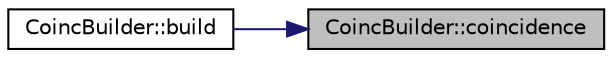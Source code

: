 digraph "CoincBuilder::coincidence"
{
 // LATEX_PDF_SIZE
  edge [fontname="Helvetica",fontsize="10",labelfontname="Helvetica",labelfontsize="10"];
  node [fontname="Helvetica",fontsize="10",shape=record];
  rankdir="RL";
  Node1 [label="CoincBuilder::coincidence",height=0.2,width=0.4,color="black", fillcolor="grey75", style="filled", fontcolor="black",tooltip=" "];
  Node1 -> Node2 [dir="back",color="midnightblue",fontsize="10",style="solid",fontname="Helvetica"];
  Node2 [label="CoincBuilder::build",height=0.2,width=0.4,color="black", fillcolor="white", style="filled",URL="$class_coinc_builder.html#aa94df18c9ec1586526e46c366caa0407",tooltip=" "];
}
